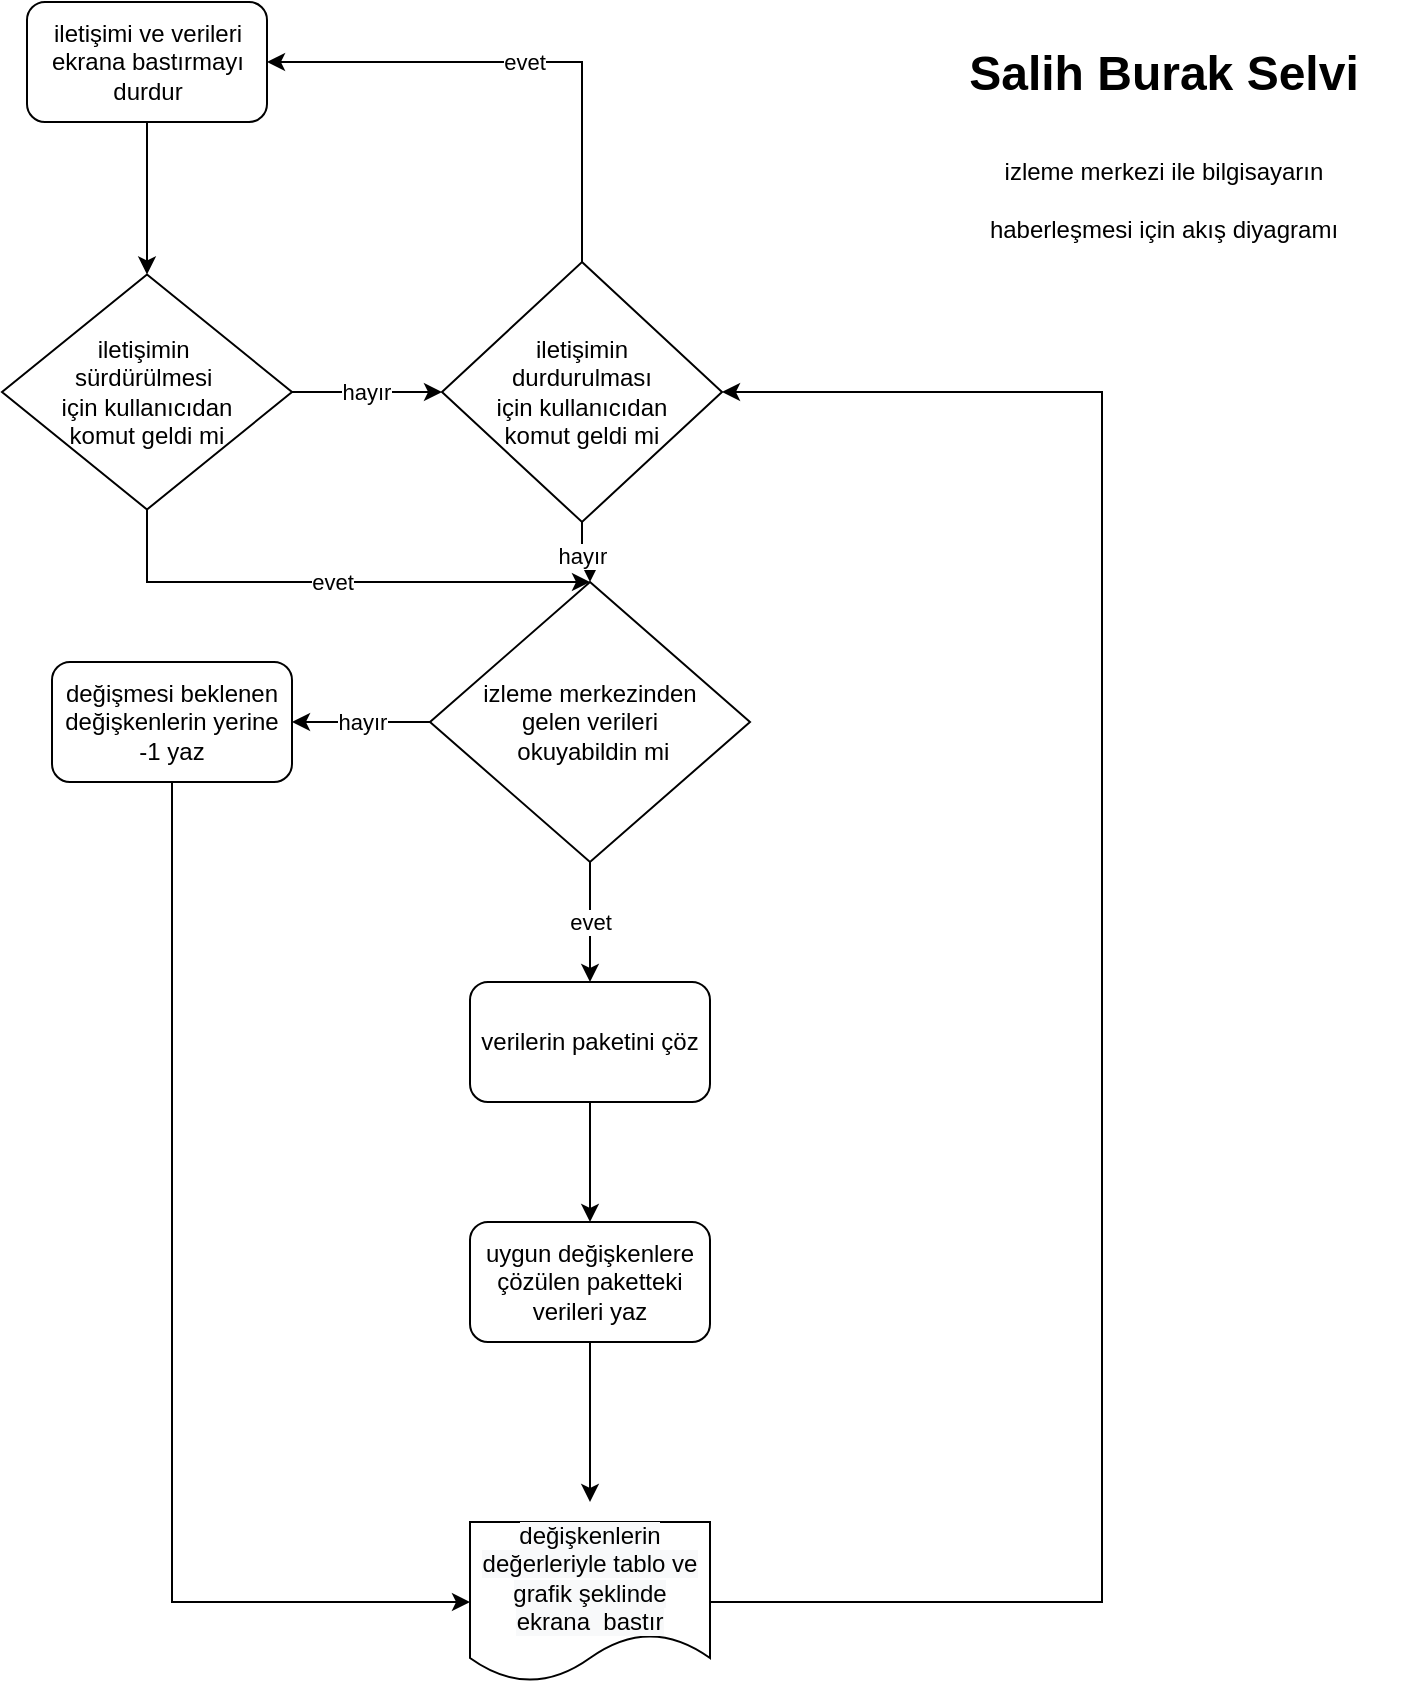 <mxfile version="13.2.4" type="github">
  <diagram id="C5RBs43oDa-KdzZeNtuy" name="Page-1">
    <mxGraphModel dx="1102" dy="1783" grid="1" gridSize="10" guides="1" tooltips="1" connect="1" arrows="1" fold="1" page="1" pageScale="1" pageWidth="827" pageHeight="1169" math="0" shadow="0">
      <root>
        <mxCell id="WIyWlLk6GJQsqaUBKTNV-0" />
        <mxCell id="WIyWlLk6GJQsqaUBKTNV-1" parent="WIyWlLk6GJQsqaUBKTNV-0" />
        <mxCell id="1tWgygr2JtPm_sR9AVUC-4" value="evet" style="edgeStyle=orthogonalEdgeStyle;rounded=0;orthogonalLoop=1;jettySize=auto;html=1;" edge="1" parent="WIyWlLk6GJQsqaUBKTNV-1" source="1tWgygr2JtPm_sR9AVUC-1" target="1tWgygr2JtPm_sR9AVUC-3">
          <mxGeometry relative="1" as="geometry" />
        </mxCell>
        <mxCell id="1tWgygr2JtPm_sR9AVUC-5" value="hayır" style="edgeStyle=orthogonalEdgeStyle;rounded=0;orthogonalLoop=1;jettySize=auto;html=1;" edge="1" parent="WIyWlLk6GJQsqaUBKTNV-1" source="1tWgygr2JtPm_sR9AVUC-1" target="1tWgygr2JtPm_sR9AVUC-2">
          <mxGeometry relative="1" as="geometry" />
        </mxCell>
        <mxCell id="1tWgygr2JtPm_sR9AVUC-1" value="izleme merkezinden &lt;br&gt;gelen verileri&lt;br&gt;&amp;nbsp;okuyabildin mi" style="rhombus;whiteSpace=wrap;html=1;" vertex="1" parent="WIyWlLk6GJQsqaUBKTNV-1">
          <mxGeometry x="334" y="90" width="160" height="140" as="geometry" />
        </mxCell>
        <mxCell id="1tWgygr2JtPm_sR9AVUC-15" value="" style="edgeStyle=orthogonalEdgeStyle;rounded=0;orthogonalLoop=1;jettySize=auto;html=1;entryX=0;entryY=0.5;entryDx=0;entryDy=0;" edge="1" parent="WIyWlLk6GJQsqaUBKTNV-1" source="1tWgygr2JtPm_sR9AVUC-2" target="1tWgygr2JtPm_sR9AVUC-10">
          <mxGeometry relative="1" as="geometry">
            <mxPoint x="600" y="610" as="targetPoint" />
            <Array as="points">
              <mxPoint x="205" y="600" />
            </Array>
          </mxGeometry>
        </mxCell>
        <mxCell id="1tWgygr2JtPm_sR9AVUC-2" value="değişmesi beklenen değişkenlerin yerine -1 yaz" style="rounded=1;whiteSpace=wrap;html=1;" vertex="1" parent="WIyWlLk6GJQsqaUBKTNV-1">
          <mxGeometry x="145" y="130" width="120" height="60" as="geometry" />
        </mxCell>
        <mxCell id="1tWgygr2JtPm_sR9AVUC-7" value="" style="edgeStyle=orthogonalEdgeStyle;rounded=0;orthogonalLoop=1;jettySize=auto;html=1;" edge="1" parent="WIyWlLk6GJQsqaUBKTNV-1" source="1tWgygr2JtPm_sR9AVUC-3" target="1tWgygr2JtPm_sR9AVUC-6">
          <mxGeometry relative="1" as="geometry" />
        </mxCell>
        <mxCell id="1tWgygr2JtPm_sR9AVUC-3" value="verilerin paketini çöz" style="rounded=1;whiteSpace=wrap;html=1;" vertex="1" parent="WIyWlLk6GJQsqaUBKTNV-1">
          <mxGeometry x="354" y="290" width="120" height="60" as="geometry" />
        </mxCell>
        <mxCell id="1tWgygr2JtPm_sR9AVUC-9" value="" style="edgeStyle=orthogonalEdgeStyle;rounded=0;orthogonalLoop=1;jettySize=auto;html=1;" edge="1" parent="WIyWlLk6GJQsqaUBKTNV-1" source="1tWgygr2JtPm_sR9AVUC-6">
          <mxGeometry relative="1" as="geometry">
            <mxPoint x="414" y="550" as="targetPoint" />
          </mxGeometry>
        </mxCell>
        <mxCell id="1tWgygr2JtPm_sR9AVUC-6" value="uygun değişkenlere&lt;br&gt;çözülen paketteki verileri yaz" style="rounded=1;whiteSpace=wrap;html=1;" vertex="1" parent="WIyWlLk6GJQsqaUBKTNV-1">
          <mxGeometry x="354" y="410" width="120" height="60" as="geometry" />
        </mxCell>
        <mxCell id="1tWgygr2JtPm_sR9AVUC-36" value="" style="edgeStyle=orthogonalEdgeStyle;rounded=0;orthogonalLoop=1;jettySize=auto;html=1;entryX=1;entryY=0.5;entryDx=0;entryDy=0;" edge="1" parent="WIyWlLk6GJQsqaUBKTNV-1" source="1tWgygr2JtPm_sR9AVUC-10" target="1tWgygr2JtPm_sR9AVUC-18">
          <mxGeometry relative="1" as="geometry">
            <mxPoint x="580" y="150" as="targetPoint" />
            <Array as="points">
              <mxPoint x="670" y="600" />
              <mxPoint x="670" y="-5" />
            </Array>
          </mxGeometry>
        </mxCell>
        <mxCell id="1tWgygr2JtPm_sR9AVUC-10" value="&#xa;&#xa;&lt;span style=&quot;color: rgb(0, 0, 0); font-family: helvetica; font-size: 12px; font-style: normal; font-weight: 400; letter-spacing: normal; text-align: center; text-indent: 0px; text-transform: none; word-spacing: 0px; background-color: rgb(248, 249, 250); display: inline; float: none;&quot;&gt;değişkenlerin değerleriyle tablo ve grafik şeklinde ekrana&amp;nbsp; bastır&lt;/span&gt;&#xa;&#xa;" style="shape=document;whiteSpace=wrap;html=1;boundedLbl=1;" vertex="1" parent="WIyWlLk6GJQsqaUBKTNV-1">
          <mxGeometry x="354" y="560" width="120" height="80" as="geometry" />
        </mxCell>
        <mxCell id="1tWgygr2JtPm_sR9AVUC-16" value="&lt;h1 style=&quot;text-align: center&quot;&gt;&lt;span&gt;Salih Burak Selvi&lt;/span&gt;&lt;/h1&gt;&lt;h1 style=&quot;text-align: center&quot;&gt;&lt;span style=&quot;font-size: 12px ; font-weight: 400&quot;&gt;izleme merkezi ile bilgisayarın haberleşmesi için akış diyagramı&lt;/span&gt;&lt;/h1&gt;" style="text;html=1;strokeColor=none;fillColor=none;spacing=5;spacingTop=-20;whiteSpace=wrap;overflow=hidden;rounded=0;" vertex="1" parent="WIyWlLk6GJQsqaUBKTNV-1">
          <mxGeometry x="580" y="-183.75" width="240" height="120" as="geometry" />
        </mxCell>
        <mxCell id="1tWgygr2JtPm_sR9AVUC-17" style="edgeStyle=orthogonalEdgeStyle;rounded=0;orthogonalLoop=1;jettySize=auto;html=1;exitX=0.5;exitY=1;exitDx=0;exitDy=0;" edge="1" parent="WIyWlLk6GJQsqaUBKTNV-1" source="1tWgygr2JtPm_sR9AVUC-16" target="1tWgygr2JtPm_sR9AVUC-16">
          <mxGeometry relative="1" as="geometry" />
        </mxCell>
        <mxCell id="1tWgygr2JtPm_sR9AVUC-22" value="hayır" style="edgeStyle=orthogonalEdgeStyle;rounded=0;orthogonalLoop=1;jettySize=auto;html=1;" edge="1" parent="WIyWlLk6GJQsqaUBKTNV-1" source="1tWgygr2JtPm_sR9AVUC-18" target="1tWgygr2JtPm_sR9AVUC-1">
          <mxGeometry relative="1" as="geometry" />
        </mxCell>
        <mxCell id="1tWgygr2JtPm_sR9AVUC-26" value="evet" style="edgeStyle=orthogonalEdgeStyle;rounded=0;orthogonalLoop=1;jettySize=auto;html=1;entryX=1;entryY=0.5;entryDx=0;entryDy=0;exitX=0.5;exitY=0;exitDx=0;exitDy=0;" edge="1" parent="WIyWlLk6GJQsqaUBKTNV-1" source="1tWgygr2JtPm_sR9AVUC-18" target="1tWgygr2JtPm_sR9AVUC-23">
          <mxGeometry relative="1" as="geometry">
            <mxPoint x="414" y="-80" as="targetPoint" />
          </mxGeometry>
        </mxCell>
        <mxCell id="1tWgygr2JtPm_sR9AVUC-18" value="iletişimin &lt;br&gt;durdurulması &lt;br&gt;için&amp;nbsp;kullanıcıdan&lt;br&gt;komut geldi mi" style="rhombus;whiteSpace=wrap;html=1;" vertex="1" parent="WIyWlLk6GJQsqaUBKTNV-1">
          <mxGeometry x="340" y="-70" width="140" height="130" as="geometry" />
        </mxCell>
        <mxCell id="1tWgygr2JtPm_sR9AVUC-30" value="" style="edgeStyle=orthogonalEdgeStyle;rounded=0;orthogonalLoop=1;jettySize=auto;html=1;" edge="1" parent="WIyWlLk6GJQsqaUBKTNV-1" source="1tWgygr2JtPm_sR9AVUC-23" target="1tWgygr2JtPm_sR9AVUC-24">
          <mxGeometry relative="1" as="geometry" />
        </mxCell>
        <mxCell id="1tWgygr2JtPm_sR9AVUC-23" value="iletişimi ve verileri ekrana bastırmayı durdur" style="rounded=1;whiteSpace=wrap;html=1;" vertex="1" parent="WIyWlLk6GJQsqaUBKTNV-1">
          <mxGeometry x="132.5" y="-200" width="120" height="60" as="geometry" />
        </mxCell>
        <mxCell id="1tWgygr2JtPm_sR9AVUC-32" value="hayır" style="edgeStyle=orthogonalEdgeStyle;rounded=0;orthogonalLoop=1;jettySize=auto;html=1;entryX=0;entryY=0.5;entryDx=0;entryDy=0;" edge="1" parent="WIyWlLk6GJQsqaUBKTNV-1" source="1tWgygr2JtPm_sR9AVUC-24" target="1tWgygr2JtPm_sR9AVUC-18">
          <mxGeometry relative="1" as="geometry">
            <mxPoint x="220" y="170" as="targetPoint" />
          </mxGeometry>
        </mxCell>
        <mxCell id="1tWgygr2JtPm_sR9AVUC-34" value="evet" style="edgeStyle=orthogonalEdgeStyle;rounded=0;orthogonalLoop=1;jettySize=auto;html=1;entryX=0.5;entryY=0;entryDx=0;entryDy=0;" edge="1" parent="WIyWlLk6GJQsqaUBKTNV-1" source="1tWgygr2JtPm_sR9AVUC-24" target="1tWgygr2JtPm_sR9AVUC-1">
          <mxGeometry relative="1" as="geometry">
            <mxPoint x="192.5" y="133.75" as="targetPoint" />
            <Array as="points">
              <mxPoint x="193" y="90" />
            </Array>
          </mxGeometry>
        </mxCell>
        <mxCell id="1tWgygr2JtPm_sR9AVUC-24" value="iletişimin&amp;nbsp;&lt;br&gt;sürdürülmesi&amp;nbsp;&lt;br&gt;için&amp;nbsp;kullanıcıdan&lt;br&gt;komut geldi mi" style="rhombus;whiteSpace=wrap;html=1;" vertex="1" parent="WIyWlLk6GJQsqaUBKTNV-1">
          <mxGeometry x="120" y="-63.75" width="145" height="117.5" as="geometry" />
        </mxCell>
      </root>
    </mxGraphModel>
  </diagram>
</mxfile>
